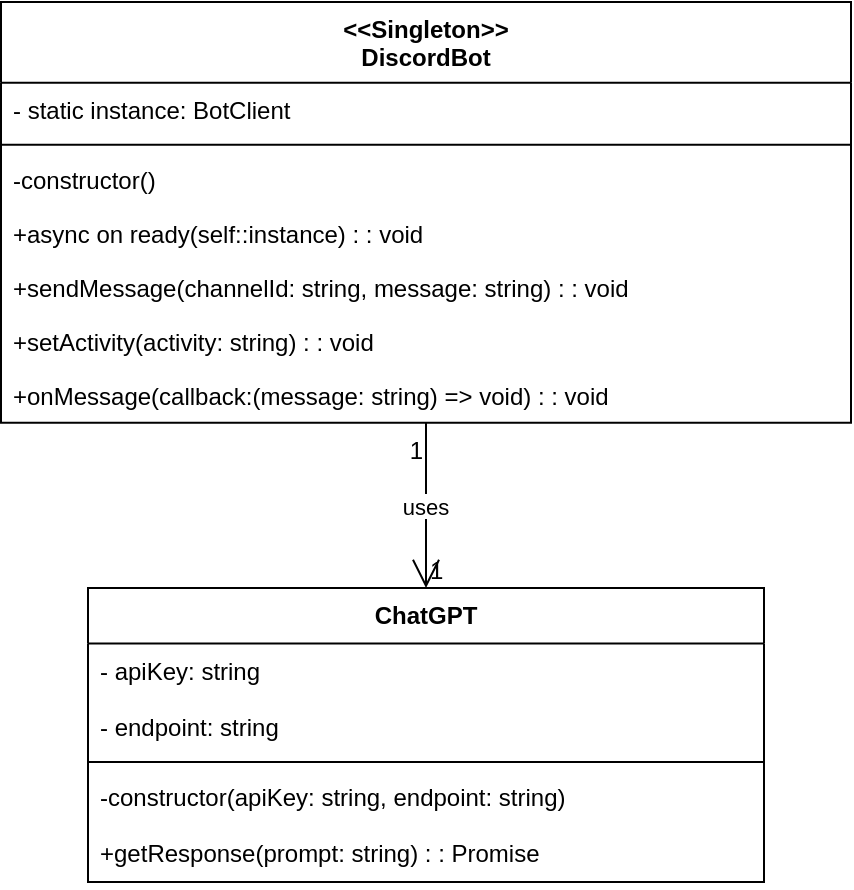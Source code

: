 <mxfile version="24.7.7">
  <diagram name="第 1 页" id="EfL7HZnICYFoPoc8FB1J">
    <mxGraphModel dx="1050" dy="530" grid="1" gridSize="10" guides="1" tooltips="1" connect="1" arrows="1" fold="1" page="1" pageScale="1" pageWidth="827" pageHeight="1169" math="0" shadow="0">
      <root>
        <mxCell id="0" />
        <mxCell id="1" parent="0" />
        <mxCell id="2" value="&lt;&lt;Singleton&gt;&gt;&#xa;DiscordBot" style="swimlane;fontStyle=1;align=center;verticalAlign=top;childLayout=stackLayout;horizontal=1;startSize=40.341;horizontalStack=0;resizeParent=1;resizeParentMax=0;resizeLast=0;collapsible=0;marginBottom=0;" parent="1" vertex="1">
          <mxGeometry x="7.5" y="20" width="425" height="210.341" as="geometry" />
        </mxCell>
        <mxCell id="3" value="- static instance: BotClient" style="text;strokeColor=none;fillColor=none;align=left;verticalAlign=top;spacingLeft=4;spacingRight=4;overflow=hidden;rotatable=0;points=[[0,0.5],[1,0.5]];portConstraint=eastwest;" parent="2" vertex="1">
          <mxGeometry y="40.341" width="425" height="27" as="geometry" />
        </mxCell>
        <mxCell id="4" style="line;strokeWidth=1;fillColor=none;align=left;verticalAlign=middle;spacingTop=-1;spacingLeft=3;spacingRight=3;rotatable=0;labelPosition=right;points=[];portConstraint=eastwest;strokeColor=inherit;" parent="2" vertex="1">
          <mxGeometry y="67.341" width="425" height="8" as="geometry" />
        </mxCell>
        <mxCell id="5" value="-constructor()" style="text;strokeColor=none;fillColor=none;align=left;verticalAlign=top;spacingLeft=4;spacingRight=4;overflow=hidden;rotatable=0;points=[[0,0.5],[1,0.5]];portConstraint=eastwest;" parent="2" vertex="1">
          <mxGeometry y="75.341" width="425" height="27" as="geometry" />
        </mxCell>
        <mxCell id="7" value="+async on ready(self::instance) : : void" style="text;strokeColor=none;fillColor=none;align=left;verticalAlign=top;spacingLeft=4;spacingRight=4;overflow=hidden;rotatable=0;points=[[0,0.5],[1,0.5]];portConstraint=eastwest;" parent="2" vertex="1">
          <mxGeometry y="102.341" width="425" height="27" as="geometry" />
        </mxCell>
        <mxCell id="8" value="+sendMessage(channelId: string, message: string) : : void" style="text;strokeColor=none;fillColor=none;align=left;verticalAlign=top;spacingLeft=4;spacingRight=4;overflow=hidden;rotatable=0;points=[[0,0.5],[1,0.5]];portConstraint=eastwest;" parent="2" vertex="1">
          <mxGeometry y="129.341" width="425" height="27" as="geometry" />
        </mxCell>
        <mxCell id="9" value="+setActivity(activity: string) : : void" style="text;strokeColor=none;fillColor=none;align=left;verticalAlign=top;spacingLeft=4;spacingRight=4;overflow=hidden;rotatable=0;points=[[0,0.5],[1,0.5]];portConstraint=eastwest;" parent="2" vertex="1">
          <mxGeometry y="156.341" width="425" height="27" as="geometry" />
        </mxCell>
        <mxCell id="10" value="+onMessage(callback:(message: string) =&gt; void) : : void" style="text;strokeColor=none;fillColor=none;align=left;verticalAlign=top;spacingLeft=4;spacingRight=4;overflow=hidden;rotatable=0;points=[[0,0.5],[1,0.5]];portConstraint=eastwest;" parent="2" vertex="1">
          <mxGeometry y="183.341" width="425" height="27" as="geometry" />
        </mxCell>
        <mxCell id="11" value="ChatGPT" style="swimlane;fontStyle=1;align=center;verticalAlign=top;childLayout=stackLayout;horizontal=1;startSize=27.8;horizontalStack=0;resizeParent=1;resizeParentMax=0;resizeLast=0;collapsible=0;marginBottom=0;" parent="1" vertex="1">
          <mxGeometry x="51" y="313" width="338" height="147" as="geometry" />
        </mxCell>
        <mxCell id="12" value="- apiKey: string" style="text;strokeColor=none;fillColor=none;align=left;verticalAlign=top;spacingLeft=4;spacingRight=4;overflow=hidden;rotatable=0;points=[[0,0.5],[1,0.5]];portConstraint=eastwest;" parent="11" vertex="1">
          <mxGeometry y="28" width="338" height="28" as="geometry" />
        </mxCell>
        <mxCell id="13" value="- endpoint: string" style="text;strokeColor=none;fillColor=none;align=left;verticalAlign=top;spacingLeft=4;spacingRight=4;overflow=hidden;rotatable=0;points=[[0,0.5],[1,0.5]];portConstraint=eastwest;" parent="11" vertex="1">
          <mxGeometry y="56" width="338" height="28" as="geometry" />
        </mxCell>
        <mxCell id="14" style="line;strokeWidth=1;fillColor=none;align=left;verticalAlign=middle;spacingTop=-1;spacingLeft=3;spacingRight=3;rotatable=0;labelPosition=right;points=[];portConstraint=eastwest;strokeColor=inherit;" parent="11" vertex="1">
          <mxGeometry y="83" width="338" height="8" as="geometry" />
        </mxCell>
        <mxCell id="15" value="-constructor(apiKey: string, endpoint: string)" style="text;strokeColor=none;fillColor=none;align=left;verticalAlign=top;spacingLeft=4;spacingRight=4;overflow=hidden;rotatable=0;points=[[0,0.5],[1,0.5]];portConstraint=eastwest;" parent="11" vertex="1">
          <mxGeometry y="91" width="338" height="28" as="geometry" />
        </mxCell>
        <mxCell id="16" value="+getResponse(prompt: string) : : Promise" style="text;strokeColor=none;fillColor=none;align=left;verticalAlign=top;spacingLeft=4;spacingRight=4;overflow=hidden;rotatable=0;points=[[0,0.5],[1,0.5]];portConstraint=eastwest;" parent="11" vertex="1">
          <mxGeometry y="119" width="338" height="28" as="geometry" />
        </mxCell>
        <mxCell id="17" value="uses" style="curved=1;startArrow=none;endArrow=open;endSize=12;exitX=0.5;exitY=1;entryX=0.5;entryY=0;" parent="1" source="2" target="11" edge="1">
          <mxGeometry relative="1" as="geometry">
            <Array as="points" />
          </mxGeometry>
        </mxCell>
        <mxCell id="18" value="1" style="edgeLabel;resizable=0;labelBackgroundColor=none;fontSize=12;align=right;verticalAlign=top;" parent="17" vertex="1">
          <mxGeometry x="-1" relative="1" as="geometry" />
        </mxCell>
        <mxCell id="19" value="1" style="edgeLabel;resizable=0;labelBackgroundColor=none;fontSize=12;align=left;verticalAlign=bottom;" parent="17" vertex="1">
          <mxGeometry x="1" relative="1" as="geometry" />
        </mxCell>
      </root>
    </mxGraphModel>
  </diagram>
</mxfile>
